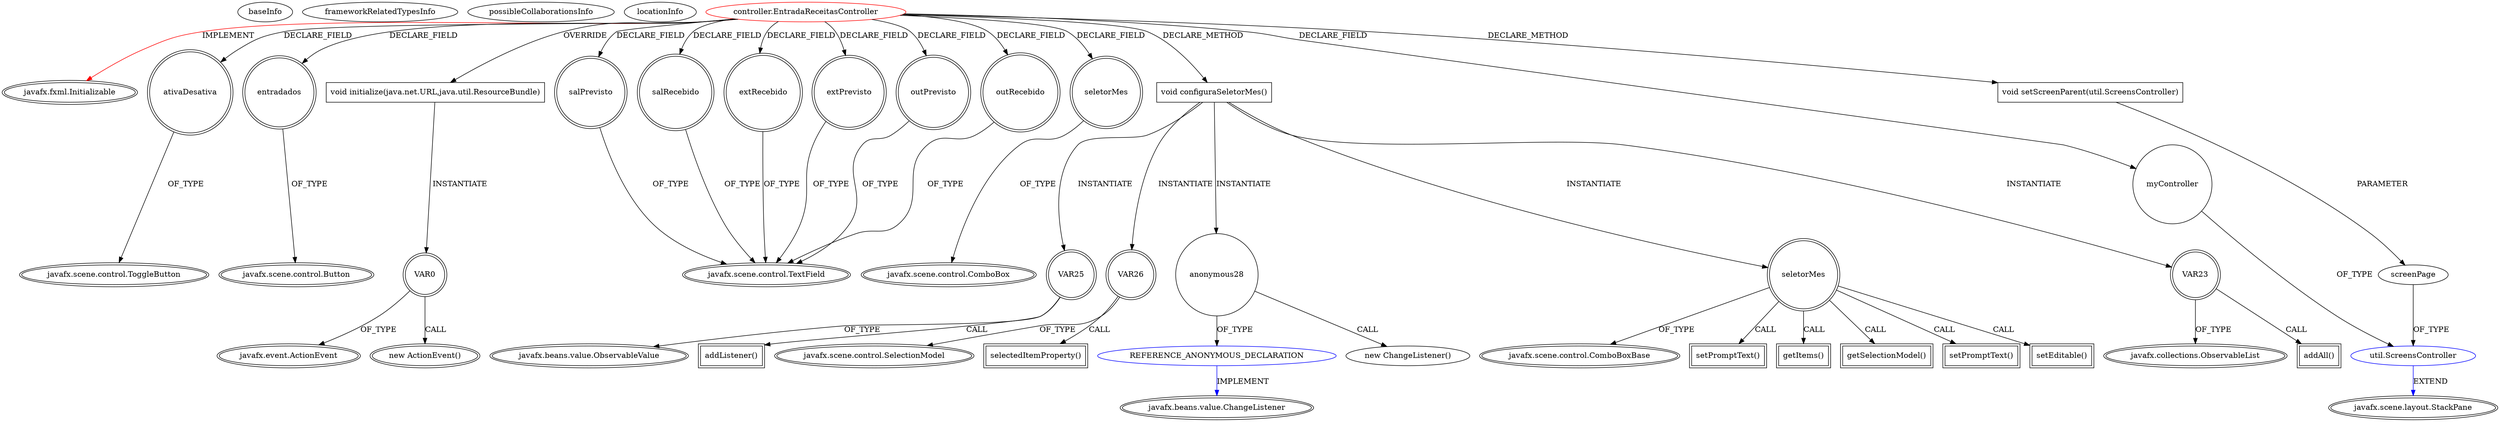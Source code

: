 digraph {
baseInfo[graphId=880,category="extension_graph",isAnonymous=false,possibleRelation=true]
frameworkRelatedTypesInfo[0="javafx.fxml.Initializable"]
possibleCollaborationsInfo[0="880~CLIENT_METHOD_DECLARATION-PARAMETER_DECLARATION-FIELD_DECLARATION-~javafx.fxml.Initializable ~javafx.scene.layout.StackPane ~false~false",1="880~CLIENT_METHOD_DECLARATION-INSTANTIATION-~javafx.fxml.Initializable ~javafx.beans.value.ChangeListener ~false~true"]
locationInfo[projectName="Marcio-Sistemas-MC-repositorio",filePath="/Marcio-Sistemas-MC-repositorio/repositorio-master/controleorcamentofamiliar/src/controller/EntradaReceitasController.java",contextSignature="EntradaReceitasController",graphId="880"]
0[label="controller.EntradaReceitasController",vertexType="ROOT_CLIENT_CLASS_DECLARATION",isFrameworkType=false,color=red]
1[label="javafx.fxml.Initializable",vertexType="FRAMEWORK_INTERFACE_TYPE",isFrameworkType=true,peripheries=2]
2[label="ativaDesativa",vertexType="FIELD_DECLARATION",isFrameworkType=true,peripheries=2,shape=circle]
3[label="javafx.scene.control.ToggleButton",vertexType="FRAMEWORK_CLASS_TYPE",isFrameworkType=true,peripheries=2]
4[label="entradados",vertexType="FIELD_DECLARATION",isFrameworkType=true,peripheries=2,shape=circle]
5[label="javafx.scene.control.Button",vertexType="FRAMEWORK_CLASS_TYPE",isFrameworkType=true,peripheries=2]
6[label="extPrevisto",vertexType="FIELD_DECLARATION",isFrameworkType=true,peripheries=2,shape=circle]
7[label="javafx.scene.control.TextField",vertexType="FRAMEWORK_CLASS_TYPE",isFrameworkType=true,peripheries=2]
8[label="extRecebido",vertexType="FIELD_DECLARATION",isFrameworkType=true,peripheries=2,shape=circle]
10[label="myController",vertexType="FIELD_DECLARATION",isFrameworkType=false,shape=circle]
11[label="util.ScreensController",vertexType="REFERENCE_CLIENT_CLASS_DECLARATION",isFrameworkType=false,color=blue]
12[label="javafx.scene.layout.StackPane",vertexType="FRAMEWORK_CLASS_TYPE",isFrameworkType=true,peripheries=2]
13[label="outPrevisto",vertexType="FIELD_DECLARATION",isFrameworkType=true,peripheries=2,shape=circle]
15[label="outRecebido",vertexType="FIELD_DECLARATION",isFrameworkType=true,peripheries=2,shape=circle]
17[label="salPrevisto",vertexType="FIELD_DECLARATION",isFrameworkType=true,peripheries=2,shape=circle]
19[label="salRecebido",vertexType="FIELD_DECLARATION",isFrameworkType=true,peripheries=2,shape=circle]
21[label="seletorMes",vertexType="FIELD_DECLARATION",isFrameworkType=true,peripheries=2,shape=circle]
22[label="javafx.scene.control.ComboBox",vertexType="FRAMEWORK_CLASS_TYPE",isFrameworkType=true,peripheries=2]
23[label="void initialize(java.net.URL,java.util.ResourceBundle)",vertexType="OVERRIDING_METHOD_DECLARATION",isFrameworkType=false,shape=box]
25[label="VAR0",vertexType="VARIABLE_EXPRESION",isFrameworkType=true,peripheries=2,shape=circle]
26[label="javafx.event.ActionEvent",vertexType="FRAMEWORK_CLASS_TYPE",isFrameworkType=true,peripheries=2]
24[label="new ActionEvent()",vertexType="CONSTRUCTOR_CALL",isFrameworkType=true,peripheries=2]
99[label="void configuraSeletorMes()",vertexType="CLIENT_METHOD_DECLARATION",isFrameworkType=false,shape=box]
100[label="seletorMes",vertexType="VARIABLE_EXPRESION",isFrameworkType=true,peripheries=2,shape=circle]
102[label="javafx.scene.control.ComboBoxBase",vertexType="FRAMEWORK_CLASS_TYPE",isFrameworkType=true,peripheries=2]
101[label="setPromptText()",vertexType="INSIDE_CALL",isFrameworkType=true,peripheries=2,shape=box]
103[label="VAR23",vertexType="VARIABLE_EXPRESION",isFrameworkType=true,peripheries=2,shape=circle]
105[label="javafx.collections.ObservableList",vertexType="FRAMEWORK_INTERFACE_TYPE",isFrameworkType=true,peripheries=2]
104[label="addAll()",vertexType="INSIDE_CALL",isFrameworkType=true,peripheries=2,shape=box]
107[label="getItems()",vertexType="INSIDE_CALL",isFrameworkType=true,peripheries=2,shape=box]
108[label="VAR25",vertexType="VARIABLE_EXPRESION",isFrameworkType=true,peripheries=2,shape=circle]
110[label="javafx.beans.value.ObservableValue",vertexType="FRAMEWORK_INTERFACE_TYPE",isFrameworkType=true,peripheries=2]
109[label="addListener()",vertexType="INSIDE_CALL",isFrameworkType=true,peripheries=2,shape=box]
111[label="VAR26",vertexType="VARIABLE_EXPRESION",isFrameworkType=true,peripheries=2,shape=circle]
113[label="javafx.scene.control.SelectionModel",vertexType="FRAMEWORK_CLASS_TYPE",isFrameworkType=true,peripheries=2]
112[label="selectedItemProperty()",vertexType="INSIDE_CALL",isFrameworkType=true,peripheries=2,shape=box]
115[label="getSelectionModel()",vertexType="INSIDE_CALL",isFrameworkType=true,peripheries=2,shape=box]
117[label="anonymous28",vertexType="VARIABLE_EXPRESION",isFrameworkType=false,shape=circle]
118[label="REFERENCE_ANONYMOUS_DECLARATION",vertexType="REFERENCE_ANONYMOUS_DECLARATION",isFrameworkType=false,color=blue]
119[label="javafx.beans.value.ChangeListener",vertexType="FRAMEWORK_INTERFACE_TYPE",isFrameworkType=true,peripheries=2]
116[label="new ChangeListener()",vertexType="CONSTRUCTOR_CALL",isFrameworkType=false]
121[label="setPromptText()",vertexType="INSIDE_CALL",isFrameworkType=true,peripheries=2,shape=box]
123[label="setEditable()",vertexType="INSIDE_CALL",isFrameworkType=true,peripheries=2,shape=box]
124[label="void setScreenParent(util.ScreensController)",vertexType="CLIENT_METHOD_DECLARATION",isFrameworkType=false,shape=box]
125[label="screenPage",vertexType="PARAMETER_DECLARATION",isFrameworkType=false]
0->1[label="IMPLEMENT",color=red]
0->2[label="DECLARE_FIELD"]
2->3[label="OF_TYPE"]
0->4[label="DECLARE_FIELD"]
4->5[label="OF_TYPE"]
0->6[label="DECLARE_FIELD"]
6->7[label="OF_TYPE"]
0->8[label="DECLARE_FIELD"]
8->7[label="OF_TYPE"]
0->10[label="DECLARE_FIELD"]
11->12[label="EXTEND",color=blue]
10->11[label="OF_TYPE"]
0->13[label="DECLARE_FIELD"]
13->7[label="OF_TYPE"]
0->15[label="DECLARE_FIELD"]
15->7[label="OF_TYPE"]
0->17[label="DECLARE_FIELD"]
17->7[label="OF_TYPE"]
0->19[label="DECLARE_FIELD"]
19->7[label="OF_TYPE"]
0->21[label="DECLARE_FIELD"]
21->22[label="OF_TYPE"]
0->23[label="OVERRIDE"]
23->25[label="INSTANTIATE"]
25->26[label="OF_TYPE"]
25->24[label="CALL"]
0->99[label="DECLARE_METHOD"]
99->100[label="INSTANTIATE"]
100->102[label="OF_TYPE"]
100->101[label="CALL"]
99->103[label="INSTANTIATE"]
103->105[label="OF_TYPE"]
103->104[label="CALL"]
100->107[label="CALL"]
99->108[label="INSTANTIATE"]
108->110[label="OF_TYPE"]
108->109[label="CALL"]
99->111[label="INSTANTIATE"]
111->113[label="OF_TYPE"]
111->112[label="CALL"]
100->115[label="CALL"]
99->117[label="INSTANTIATE"]
118->119[label="IMPLEMENT",color=blue]
117->118[label="OF_TYPE"]
117->116[label="CALL"]
100->121[label="CALL"]
100->123[label="CALL"]
0->124[label="DECLARE_METHOD"]
125->11[label="OF_TYPE"]
124->125[label="PARAMETER"]
}
